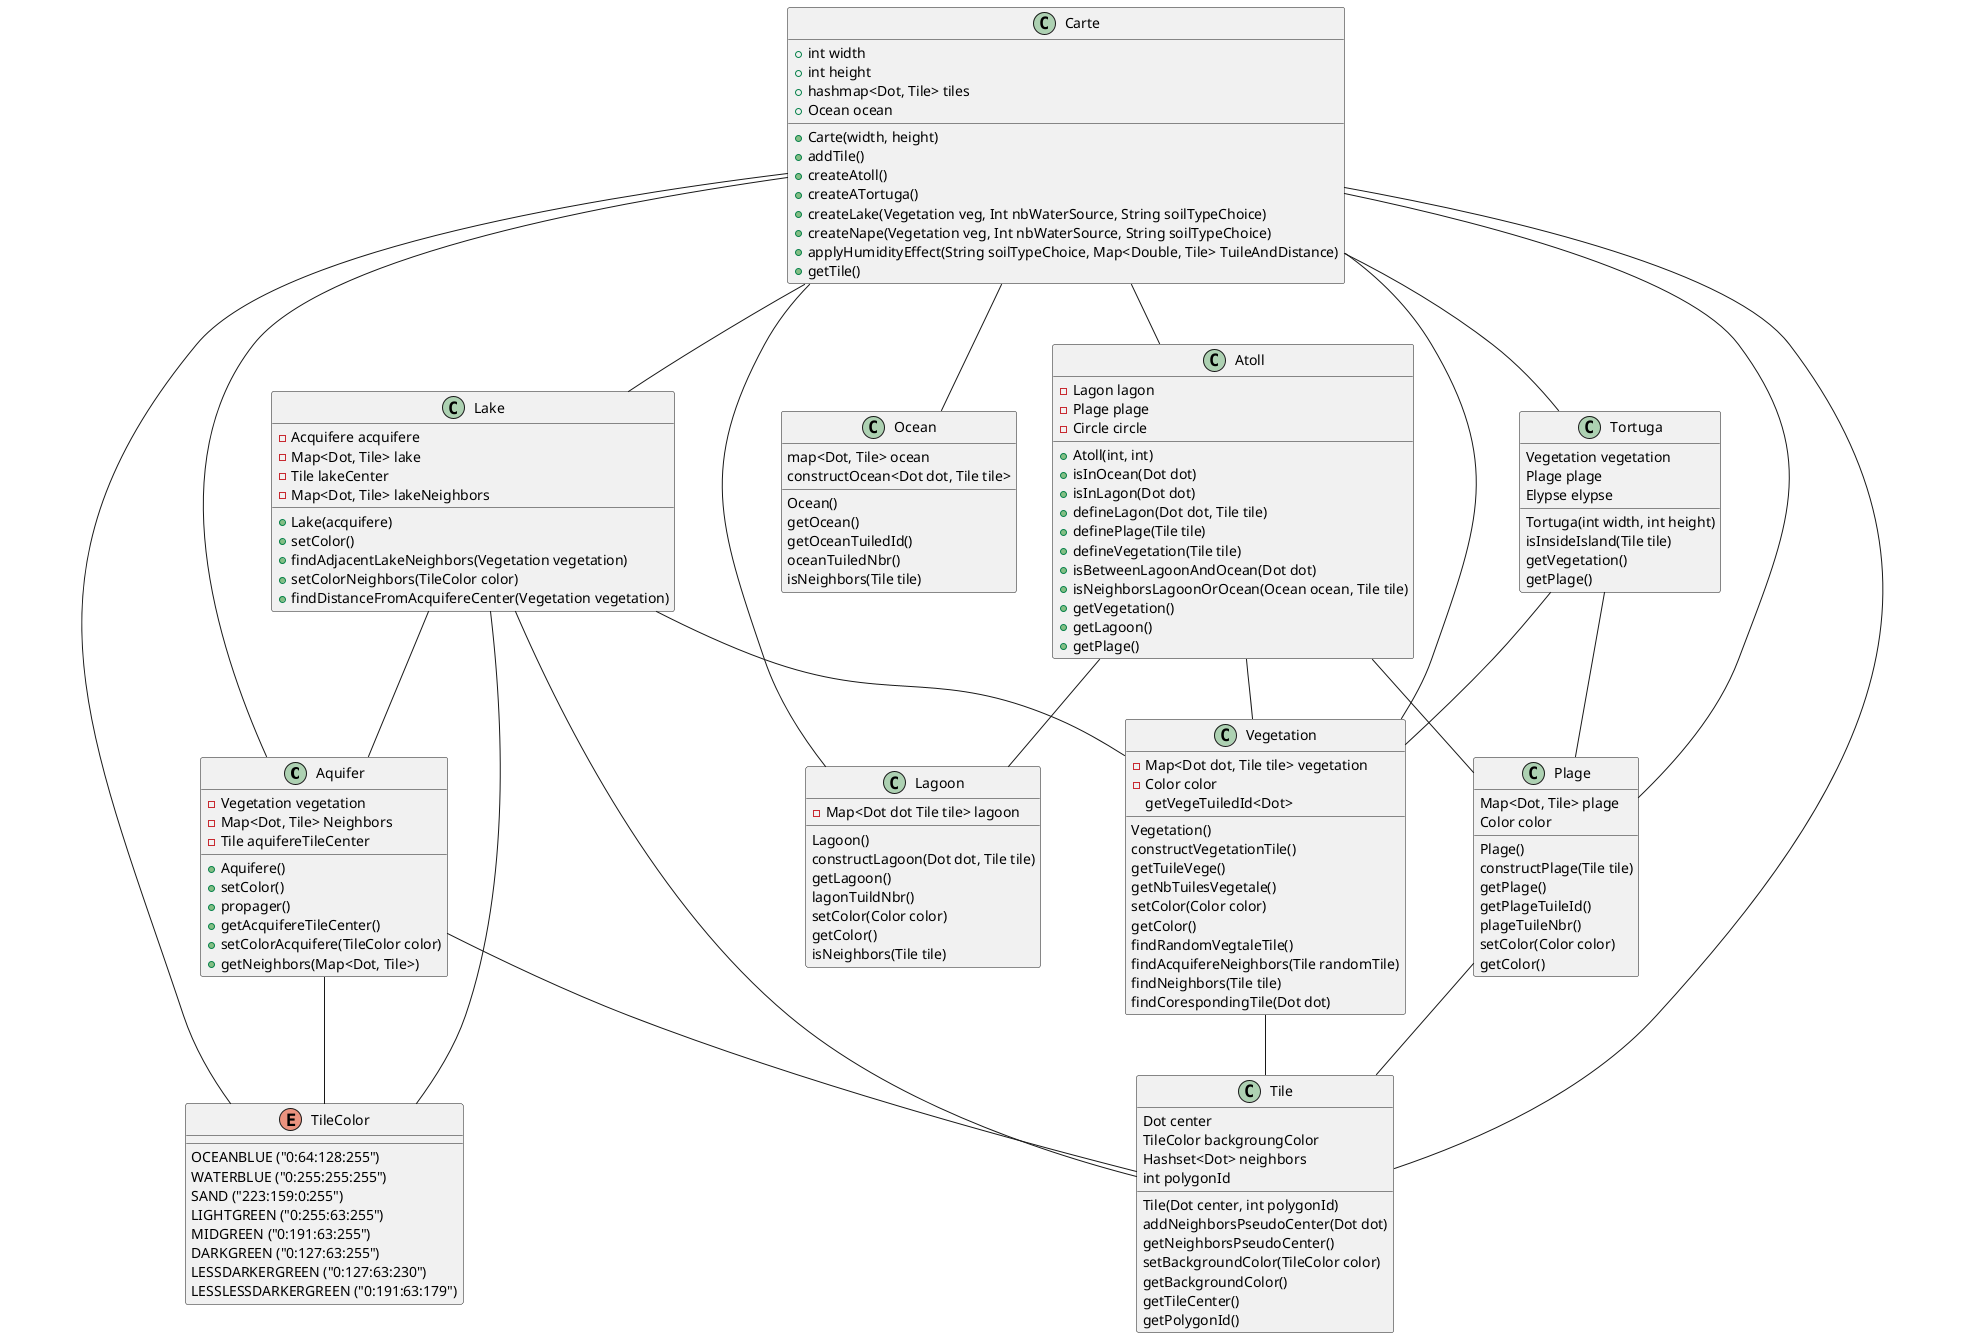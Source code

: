 @startuml

class Aquifer {
    - Vegetation vegetation
    - Map<Dot, Tile> Neighbors
    - Tile aquifereTileCenter
    + Aquifere()
    + setColor()
    + propager()
    + getAcquifereTileCenter()
    + setColorAcquifere(TileColor color)
    + getNeighbors(Map<Dot, Tile>)
}

class Atoll {
    - Lagon lagon
    - Plage plage
    - Circle circle
    + Atoll(int, int)
    + isInOcean(Dot dot)
    + isInLagon(Dot dot)
    + defineLagon(Dot dot, Tile tile)
    + definePlage(Tile tile)
    + defineVegetation(Tile tile)
    + isBetweenLagoonAndOcean(Dot dot)
    + isNeighborsLagoonOrOcean(Ocean ocean, Tile tile)
    + getVegetation()
    + getLagoon()
    + getPlage()
}

class Carte{
    + int width
    + int height
    + hashmap<Dot, Tile> tiles
    + Ocean ocean
    + Carte(width, height)
    + addTile()
    + createAtoll()
    + createATortuga()
    + createLake(Vegetation veg, Int nbWaterSource, String soilTypeChoice)
    + createNape(Vegetation veg, Int nbWaterSource, String soilTypeChoice)
    + applyHumidityEffect(String soilTypeChoice, Map<Double, Tile> TuileAndDistance)
    + getTile()
}
class Lagoon {
    - Map<Dot dot Tile tile> lagoon
    Lagoon()
    constructLagoon(Dot dot, Tile tile)
    getLagoon()
    lagonTuildNbr()
    setColor(Color color)
    getColor()
    isNeighbors(Tile tile)
}

class Lake{
    - Acquifere acquifere
    - Map<Dot, Tile> lake
    - Tile lakeCenter
    - Map<Dot, Tile> lakeNeighbors
    + Lake(acquifere)
    + setColor()
    + findAdjacentLakeNeighbors(Vegetation vegetation)
    + setColorNeighbors(TileColor color)
    + findDistanceFromAcquifereCenter(Vegetation vegetation)
}
class Ocean{
    map<Dot, Tile> ocean
    Ocean()
    constructOcean<Dot dot, Tile tile>
    getOcean()
    getOceanTuiledId()
    oceanTuiledNbr()
    isNeighbors(Tile tile)
}

class Plage{
    Map<Dot, Tile> plage
    Color color
    Plage()
    constructPlage(Tile tile)
    getPlage()
    getPlageTuileId()
    plageTuileNbr()
    setColor(Color color)
    getColor()
}

Class Tile{
    Dot center
    TileColor backgroungColor
    Hashset<Dot> neighbors
    int polygonId
    Tile(Dot center, int polygonId)
    addNeighborsPseudoCenter(Dot dot)
    getNeighborsPseudoCenter()
    setBackgroundColor(TileColor color)
    getBackgroundColor()
    getTileCenter()
    getPolygonId()
}
Enum TileColor{
    OCEANBLUE ("0:64:128:255")
    WATERBLUE ("0:255:255:255")
    SAND ("223:159:0:255")
    LIGHTGREEN ("0:255:63:255")
    MIDGREEN ("0:191:63:255")
    DARKGREEN ("0:127:63:255")
    LESSDARKERGREEN ("0:127:63:230")
    LESSLESSDARKERGREEN ("0:191:63:179")
}

Class Tortuga{
    Vegetation vegetation
    Plage plage
    Elypse elypse
    Tortuga(int width, int height)
    isInsideIsland(Tile tile)
    getVegetation()
    getPlage()
}

class Vegetation{
    - Map<Dot dot, Tile tile> vegetation
    - Color color
    Vegetation()
    constructVegetationTile()
    getTuileVege()
    getVegeTuiledId<Dot>
    getNbTuilesVegetale()
    setColor(Color color)
    getColor()
    findRandomVegtaleTile()
    findAcquifereNeighbors(Tile randomTile)
    findNeighbors(Tile tile)
    findCorespondingTile(Dot dot)
}

Carte -- Atoll
Carte -- Tortuga
Carte -- Tile
Carte -- Lake
Carte -- Vegetation
Carte -- Plage
Carte -- Ocean
Carte -- Aquifer
Carte -- TileColor
Carte -- Lagoon

Aquifer -- Tile
Aquifer -- TileColor

Atoll -- Plage
Atoll -- Vegetation
Atoll -- Lagoon

Lake -- Aquifer
Lake -- Tile
Lake -- TileColor
Lake -- Vegetation

Plage -- Tile

Tortuga -- Plage
Tortuga -- Vegetation

Vegetation -- Tile
@enduml